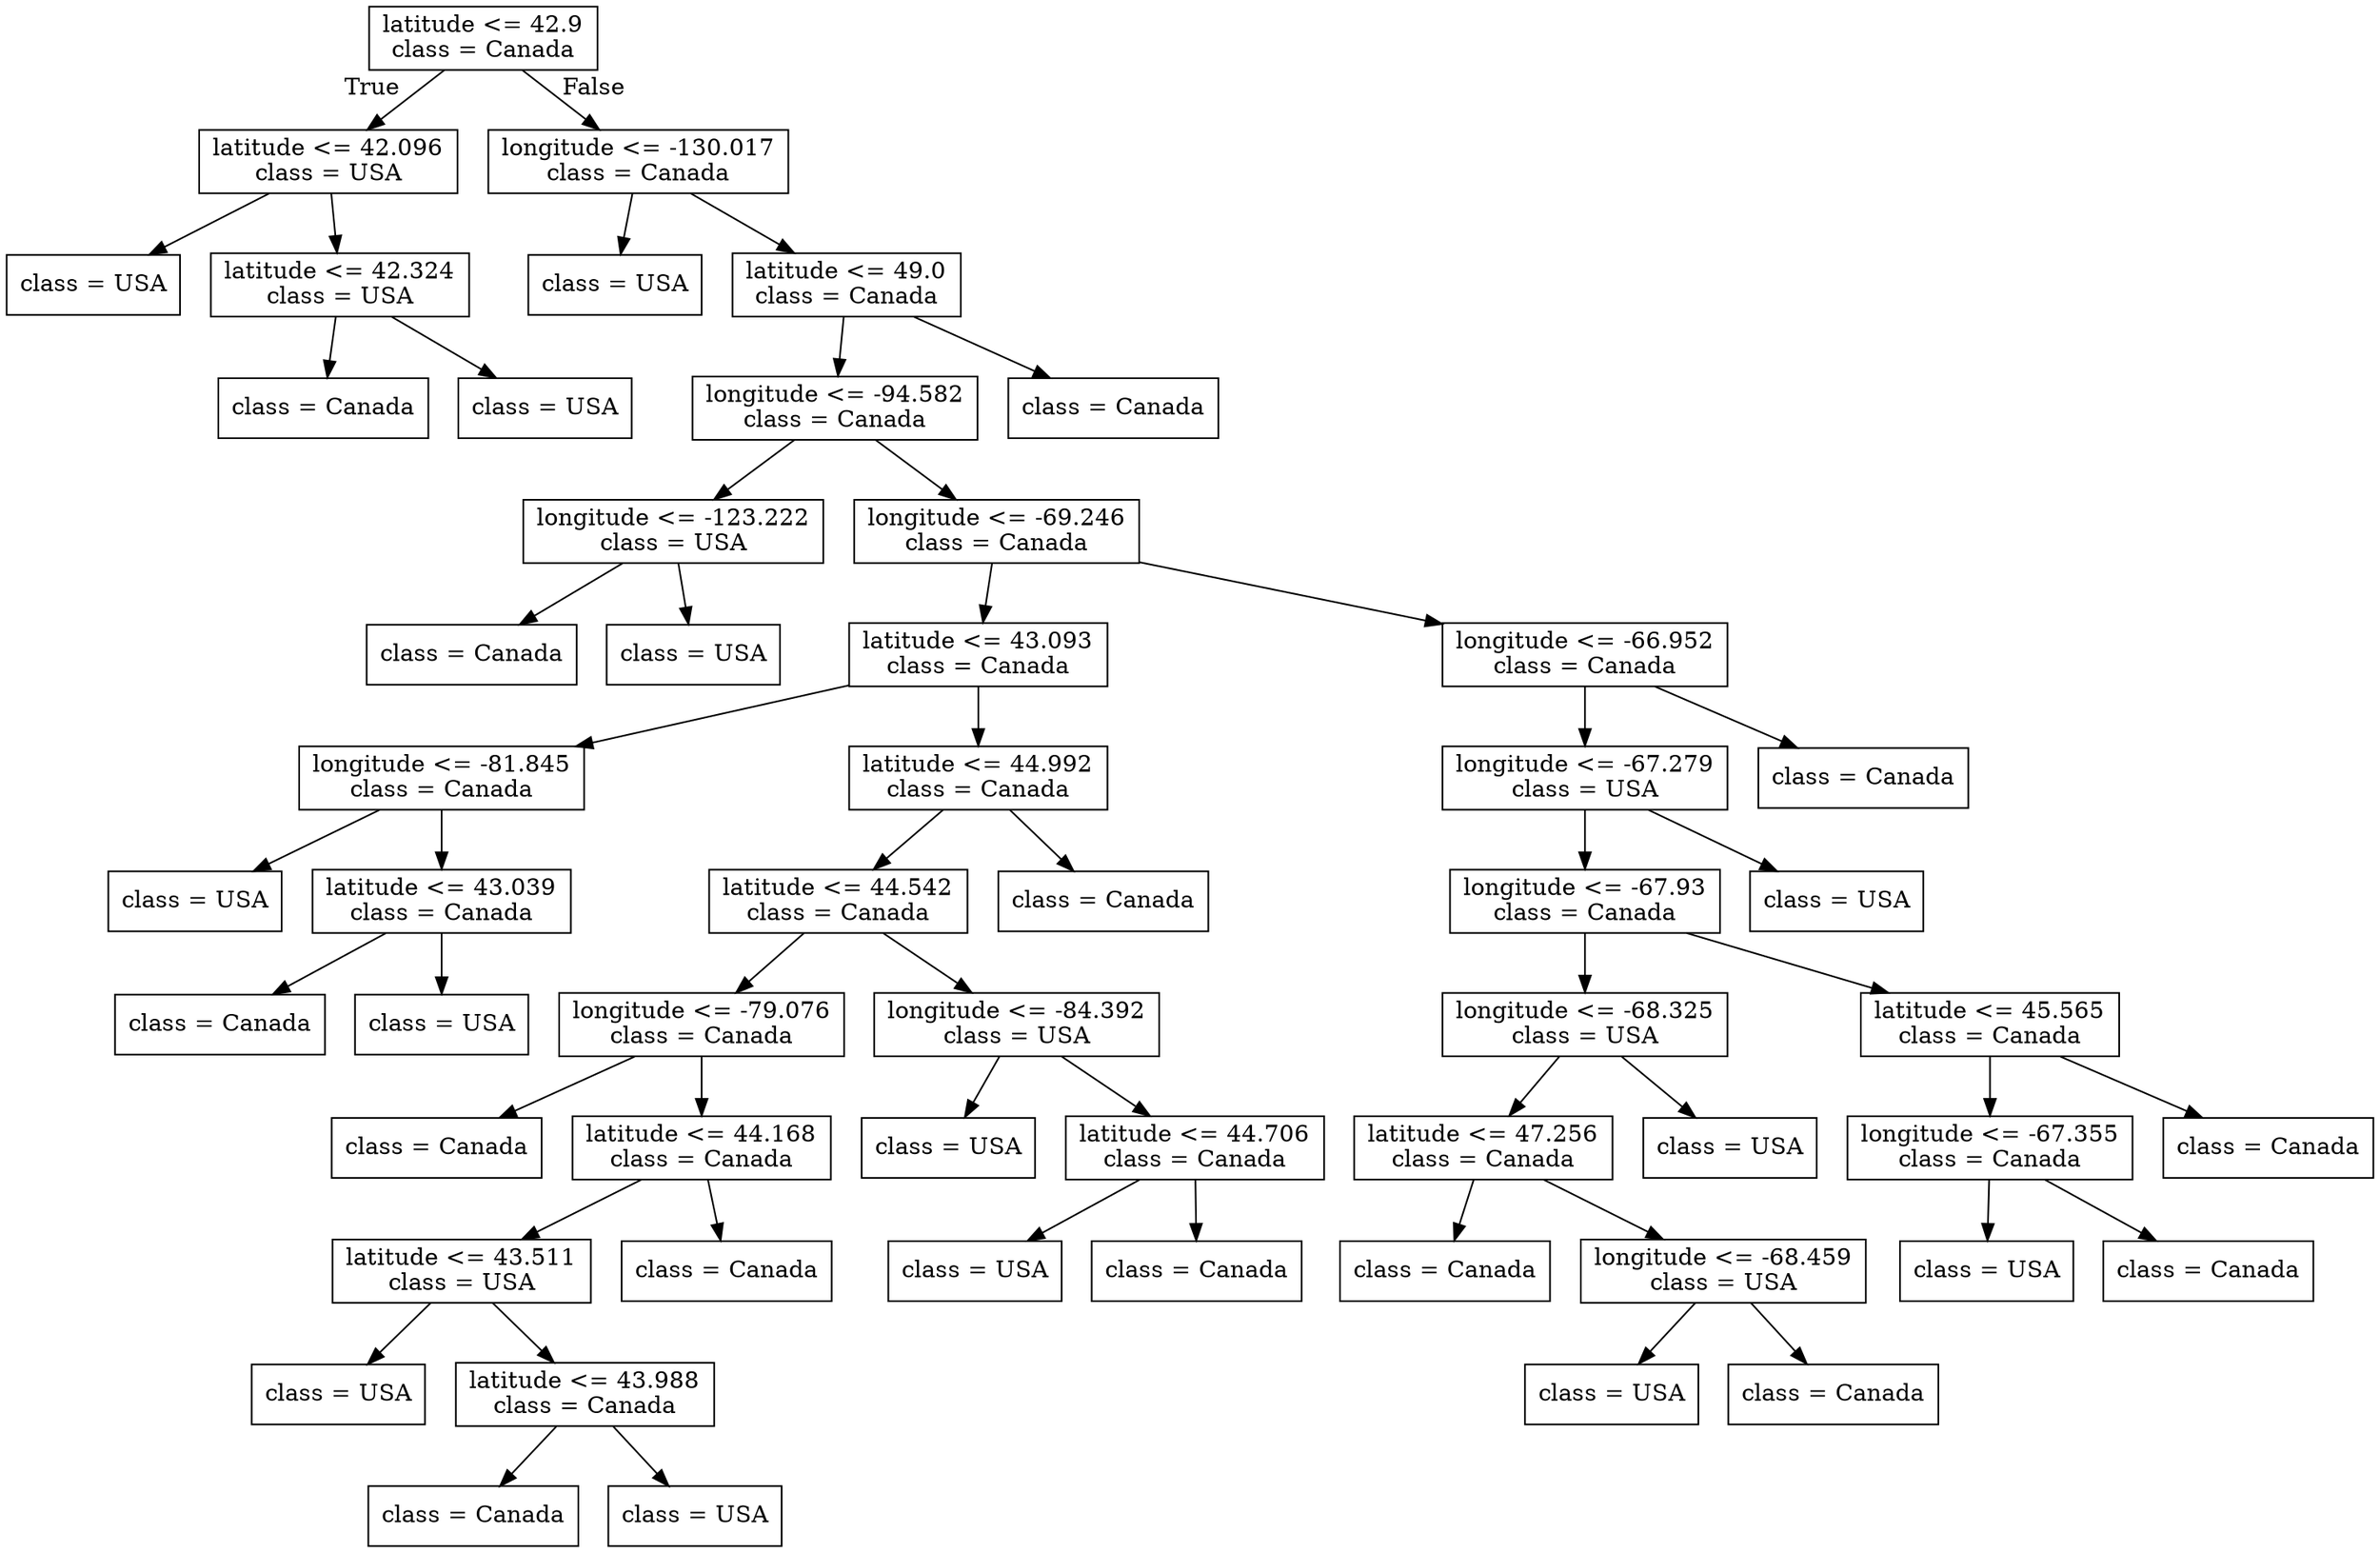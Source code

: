 digraph Tree {
node [shape=box] ;
0 [label="latitude <= 42.9\nclass = Canada"] ;
1 [label="latitude <= 42.096\nclass = USA"] ;
0 -> 1 [labeldistance=2.5, labelangle=45, headlabel="True"] ;
2 [label="class = USA"] ;
1 -> 2 ;
3 [label="latitude <= 42.324\nclass = USA"] ;
1 -> 3 ;
4 [label="class = Canada"] ;
3 -> 4 ;
5 [label="class = USA"] ;
3 -> 5 ;
6 [label="longitude <= -130.017\nclass = Canada"] ;
0 -> 6 [labeldistance=2.5, labelangle=-45, headlabel="False"] ;
7 [label="class = USA"] ;
6 -> 7 ;
8 [label="latitude <= 49.0\nclass = Canada"] ;
6 -> 8 ;
9 [label="longitude <= -94.582\nclass = Canada"] ;
8 -> 9 ;
10 [label="longitude <= -123.222\nclass = USA"] ;
9 -> 10 ;
11 [label="class = Canada"] ;
10 -> 11 ;
12 [label="class = USA"] ;
10 -> 12 ;
13 [label="longitude <= -69.246\nclass = Canada"] ;
9 -> 13 ;
14 [label="latitude <= 43.093\nclass = Canada"] ;
13 -> 14 ;
15 [label="longitude <= -81.845\nclass = Canada"] ;
14 -> 15 ;
16 [label="class = USA"] ;
15 -> 16 ;
17 [label="latitude <= 43.039\nclass = Canada"] ;
15 -> 17 ;
18 [label="class = Canada"] ;
17 -> 18 ;
19 [label="class = USA"] ;
17 -> 19 ;
20 [label="latitude <= 44.992\nclass = Canada"] ;
14 -> 20 ;
21 [label="latitude <= 44.542\nclass = Canada"] ;
20 -> 21 ;
22 [label="longitude <= -79.076\nclass = Canada"] ;
21 -> 22 ;
23 [label="class = Canada"] ;
22 -> 23 ;
24 [label="latitude <= 44.168\nclass = Canada"] ;
22 -> 24 ;
25 [label="latitude <= 43.511\nclass = USA"] ;
24 -> 25 ;
26 [label="class = USA"] ;
25 -> 26 ;
27 [label="latitude <= 43.988\nclass = Canada"] ;
25 -> 27 ;
28 [label="class = Canada"] ;
27 -> 28 ;
29 [label="class = USA"] ;
27 -> 29 ;
30 [label="class = Canada"] ;
24 -> 30 ;
31 [label="longitude <= -84.392\nclass = USA"] ;
21 -> 31 ;
32 [label="class = USA"] ;
31 -> 32 ;
33 [label="latitude <= 44.706\nclass = Canada"] ;
31 -> 33 ;
34 [label="class = USA"] ;
33 -> 34 ;
35 [label="class = Canada"] ;
33 -> 35 ;
36 [label="class = Canada"] ;
20 -> 36 ;
37 [label="longitude <= -66.952\nclass = Canada"] ;
13 -> 37 ;
38 [label="longitude <= -67.279\nclass = USA"] ;
37 -> 38 ;
39 [label="longitude <= -67.93\nclass = Canada"] ;
38 -> 39 ;
40 [label="longitude <= -68.325\nclass = USA"] ;
39 -> 40 ;
41 [label="latitude <= 47.256\nclass = Canada"] ;
40 -> 41 ;
42 [label="class = Canada"] ;
41 -> 42 ;
43 [label="longitude <= -68.459\nclass = USA"] ;
41 -> 43 ;
44 [label="class = USA"] ;
43 -> 44 ;
45 [label="class = Canada"] ;
43 -> 45 ;
46 [label="class = USA"] ;
40 -> 46 ;
47 [label="latitude <= 45.565\nclass = Canada"] ;
39 -> 47 ;
48 [label="longitude <= -67.355\nclass = Canada"] ;
47 -> 48 ;
49 [label="class = USA"] ;
48 -> 49 ;
50 [label="class = Canada"] ;
48 -> 50 ;
51 [label="class = Canada"] ;
47 -> 51 ;
52 [label="class = USA"] ;
38 -> 52 ;
53 [label="class = Canada"] ;
37 -> 53 ;
54 [label="class = Canada"] ;
8 -> 54 ;
}
